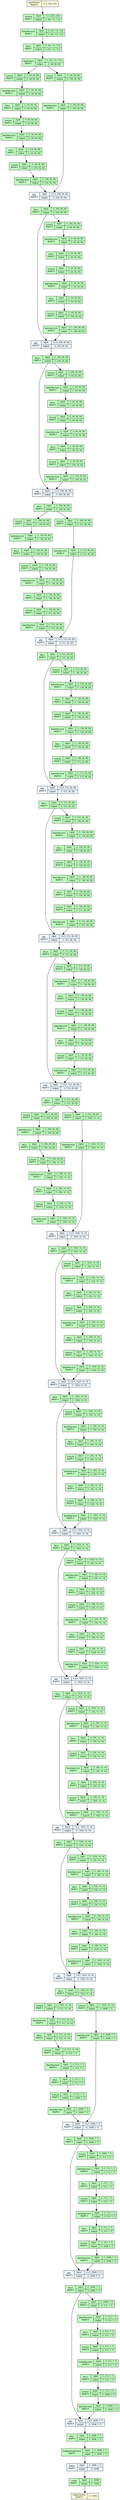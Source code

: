 strict digraph Resnet {
	graph [ordering=in size="111.0,111.0"]
	node [align=left fontname="Linux libertine" fontsize=10 height=0.2 ranksep=0.1 shape=record style=filled]
	edge [fontsize=10]
	0 [label="input-tensor&#92;ndepth:0|(1, 3, 224, 224)" fillcolor=lightyellow]
	0 [label="input-tensor&#92;ndepth:0|(1, 3, 224, 224)" fillcolor=lightyellow]
	1 [label="Conv2d&#92;ndepth:1|{input:|output:}|{(1, 3, 224, 224)|(1, 64, 112, 112)}" fillcolor=darkseagreen1]
	2 [label="BatchNorm2d&#92;ndepth:1|{input:|output:}|{(1, 64, 112, 112)|(1, 64, 112, 112)}" fillcolor=darkseagreen1]
	3 [label="ReLU&#92;ndepth:1|{input:|output:}|{(1, 64, 112, 112)|(1, 64, 112, 112)}" fillcolor=darkseagreen1]
	4 [label="MaxPool2d&#92;ndepth:1|{input:|output:}|{(1, 64, 112, 112)|(1, 64, 56, 56)}" fillcolor=darkseagreen1]
	5 [label="Conv2d&#92;ndepth:3|{input:|output:}|{(1, 64, 56, 56)|(1, 64, 56, 56)}" fillcolor=darkseagreen1]
	6 [label="BatchNorm2d&#92;ndepth:3|{input:|output:}|{(1, 64, 56, 56)|(1, 64, 56, 56)}" fillcolor=darkseagreen1]
	7 [label="ReLU&#92;ndepth:3|{input:|output:}|{(1, 64, 56, 56)|(1, 64, 56, 56)}" fillcolor=darkseagreen1]
	8 [label="Conv2d&#92;ndepth:3|{input:|output:}|{(1, 64, 56, 56)|(1, 64, 56, 56)}" fillcolor=darkseagreen1]
	9 [label="BatchNorm2d&#92;ndepth:3|{input:|output:}|{(1, 64, 56, 56)|(1, 64, 56, 56)}" fillcolor=darkseagreen1]
	10 [label="ReLU&#92;ndepth:3|{input:|output:}|{(1, 64, 56, 56)|(1, 64, 56, 56)}" fillcolor=darkseagreen1]
	11 [label="Conv2d&#92;ndepth:3|{input:|output:}|{(1, 64, 56, 56)|(1, 256, 56, 56)}" fillcolor=darkseagreen1]
	12 [label="BatchNorm2d&#92;ndepth:3|{input:|output:}|{(1, 256, 56, 56)|(1, 256, 56, 56)}" fillcolor=darkseagreen1]
	13 [label="Conv2d&#92;ndepth:4|{input:|output:}|{(1, 64, 56, 56)|(1, 256, 56, 56)}" fillcolor=darkseagreen1]
	14 [label="BatchNorm2d&#92;ndepth:4|{input:|output:}|{(1, 256, 56, 56)|(1, 256, 56, 56)}" fillcolor=darkseagreen1]
	15 [label="add_&#92;ndepth:3|{input:|output:}|{2 x (1, 256, 56, 56)|(1, 256, 56, 56)}" fillcolor=aliceblue]
	16 [label="ReLU&#92;ndepth:3|{input:|output:}|{(1, 256, 56, 56)|(1, 256, 56, 56)}" fillcolor=darkseagreen1]
	17 [label="Conv2d&#92;ndepth:3|{input:|output:}|{(1, 256, 56, 56)|(1, 64, 56, 56)}" fillcolor=darkseagreen1]
	18 [label="BatchNorm2d&#92;ndepth:3|{input:|output:}|{(1, 64, 56, 56)|(1, 64, 56, 56)}" fillcolor=darkseagreen1]
	19 [label="ReLU&#92;ndepth:3|{input:|output:}|{(1, 64, 56, 56)|(1, 64, 56, 56)}" fillcolor=darkseagreen1]
	20 [label="Conv2d&#92;ndepth:3|{input:|output:}|{(1, 64, 56, 56)|(1, 64, 56, 56)}" fillcolor=darkseagreen1]
	21 [label="BatchNorm2d&#92;ndepth:3|{input:|output:}|{(1, 64, 56, 56)|(1, 64, 56, 56)}" fillcolor=darkseagreen1]
	22 [label="ReLU&#92;ndepth:3|{input:|output:}|{(1, 64, 56, 56)|(1, 64, 56, 56)}" fillcolor=darkseagreen1]
	23 [label="Conv2d&#92;ndepth:3|{input:|output:}|{(1, 64, 56, 56)|(1, 256, 56, 56)}" fillcolor=darkseagreen1]
	24 [label="BatchNorm2d&#92;ndepth:3|{input:|output:}|{(1, 256, 56, 56)|(1, 256, 56, 56)}" fillcolor=darkseagreen1]
	25 [label="add_&#92;ndepth:3|{input:|output:}|{2 x (1, 256, 56, 56)|(1, 256, 56, 56)}" fillcolor=aliceblue]
	26 [label="ReLU&#92;ndepth:3|{input:|output:}|{(1, 256, 56, 56)|(1, 256, 56, 56)}" fillcolor=darkseagreen1]
	27 [label="Conv2d&#92;ndepth:3|{input:|output:}|{(1, 256, 56, 56)|(1, 64, 56, 56)}" fillcolor=darkseagreen1]
	28 [label="BatchNorm2d&#92;ndepth:3|{input:|output:}|{(1, 64, 56, 56)|(1, 64, 56, 56)}" fillcolor=darkseagreen1]
	29 [label="ReLU&#92;ndepth:3|{input:|output:}|{(1, 64, 56, 56)|(1, 64, 56, 56)}" fillcolor=darkseagreen1]
	30 [label="Conv2d&#92;ndepth:3|{input:|output:}|{(1, 64, 56, 56)|(1, 64, 56, 56)}" fillcolor=darkseagreen1]
	31 [label="BatchNorm2d&#92;ndepth:3|{input:|output:}|{(1, 64, 56, 56)|(1, 64, 56, 56)}" fillcolor=darkseagreen1]
	32 [label="ReLU&#92;ndepth:3|{input:|output:}|{(1, 64, 56, 56)|(1, 64, 56, 56)}" fillcolor=darkseagreen1]
	33 [label="Conv2d&#92;ndepth:3|{input:|output:}|{(1, 64, 56, 56)|(1, 256, 56, 56)}" fillcolor=darkseagreen1]
	34 [label="BatchNorm2d&#92;ndepth:3|{input:|output:}|{(1, 256, 56, 56)|(1, 256, 56, 56)}" fillcolor=darkseagreen1]
	35 [label="add_&#92;ndepth:3|{input:|output:}|{2 x (1, 256, 56, 56)|(1, 256, 56, 56)}" fillcolor=aliceblue]
	36 [label="ReLU&#92;ndepth:3|{input:|output:}|{(1, 256, 56, 56)|(1, 256, 56, 56)}" fillcolor=darkseagreen1]
	37 [label="Conv2d&#92;ndepth:3|{input:|output:}|{(1, 256, 56, 56)|(1, 128, 56, 56)}" fillcolor=darkseagreen1]
	38 [label="BatchNorm2d&#92;ndepth:3|{input:|output:}|{(1, 128, 56, 56)|(1, 128, 56, 56)}" fillcolor=darkseagreen1]
	39 [label="ReLU&#92;ndepth:3|{input:|output:}|{(1, 128, 56, 56)|(1, 128, 56, 56)}" fillcolor=darkseagreen1]
	40 [label="Conv2d&#92;ndepth:3|{input:|output:}|{(1, 128, 56, 56)|(1, 128, 28, 28)}" fillcolor=darkseagreen1]
	41 [label="BatchNorm2d&#92;ndepth:3|{input:|output:}|{(1, 128, 28, 28)|(1, 128, 28, 28)}" fillcolor=darkseagreen1]
	42 [label="ReLU&#92;ndepth:3|{input:|output:}|{(1, 128, 28, 28)|(1, 128, 28, 28)}" fillcolor=darkseagreen1]
	43 [label="Conv2d&#92;ndepth:3|{input:|output:}|{(1, 128, 28, 28)|(1, 512, 28, 28)}" fillcolor=darkseagreen1]
	44 [label="BatchNorm2d&#92;ndepth:3|{input:|output:}|{(1, 512, 28, 28)|(1, 512, 28, 28)}" fillcolor=darkseagreen1]
	45 [label="Conv2d&#92;ndepth:4|{input:|output:}|{(1, 256, 56, 56)|(1, 512, 28, 28)}" fillcolor=darkseagreen1]
	46 [label="BatchNorm2d&#92;ndepth:4|{input:|output:}|{(1, 512, 28, 28)|(1, 512, 28, 28)}" fillcolor=darkseagreen1]
	47 [label="add_&#92;ndepth:3|{input:|output:}|{2 x (1, 512, 28, 28)|(1, 512, 28, 28)}" fillcolor=aliceblue]
	48 [label="ReLU&#92;ndepth:3|{input:|output:}|{(1, 512, 28, 28)|(1, 512, 28, 28)}" fillcolor=darkseagreen1]
	49 [label="Conv2d&#92;ndepth:3|{input:|output:}|{(1, 512, 28, 28)|(1, 128, 28, 28)}" fillcolor=darkseagreen1]
	50 [label="BatchNorm2d&#92;ndepth:3|{input:|output:}|{(1, 128, 28, 28)|(1, 128, 28, 28)}" fillcolor=darkseagreen1]
	51 [label="ReLU&#92;ndepth:3|{input:|output:}|{(1, 128, 28, 28)|(1, 128, 28, 28)}" fillcolor=darkseagreen1]
	52 [label="Conv2d&#92;ndepth:3|{input:|output:}|{(1, 128, 28, 28)|(1, 128, 28, 28)}" fillcolor=darkseagreen1]
	53 [label="BatchNorm2d&#92;ndepth:3|{input:|output:}|{(1, 128, 28, 28)|(1, 128, 28, 28)}" fillcolor=darkseagreen1]
	54 [label="ReLU&#92;ndepth:3|{input:|output:}|{(1, 128, 28, 28)|(1, 128, 28, 28)}" fillcolor=darkseagreen1]
	55 [label="Conv2d&#92;ndepth:3|{input:|output:}|{(1, 128, 28, 28)|(1, 512, 28, 28)}" fillcolor=darkseagreen1]
	56 [label="BatchNorm2d&#92;ndepth:3|{input:|output:}|{(1, 512, 28, 28)|(1, 512, 28, 28)}" fillcolor=darkseagreen1]
	57 [label="add_&#92;ndepth:3|{input:|output:}|{2 x (1, 512, 28, 28)|(1, 512, 28, 28)}" fillcolor=aliceblue]
	58 [label="ReLU&#92;ndepth:3|{input:|output:}|{(1, 512, 28, 28)|(1, 512, 28, 28)}" fillcolor=darkseagreen1]
	59 [label="Conv2d&#92;ndepth:3|{input:|output:}|{(1, 512, 28, 28)|(1, 128, 28, 28)}" fillcolor=darkseagreen1]
	60 [label="BatchNorm2d&#92;ndepth:3|{input:|output:}|{(1, 128, 28, 28)|(1, 128, 28, 28)}" fillcolor=darkseagreen1]
	61 [label="ReLU&#92;ndepth:3|{input:|output:}|{(1, 128, 28, 28)|(1, 128, 28, 28)}" fillcolor=darkseagreen1]
	62 [label="Conv2d&#92;ndepth:3|{input:|output:}|{(1, 128, 28, 28)|(1, 128, 28, 28)}" fillcolor=darkseagreen1]
	63 [label="BatchNorm2d&#92;ndepth:3|{input:|output:}|{(1, 128, 28, 28)|(1, 128, 28, 28)}" fillcolor=darkseagreen1]
	64 [label="ReLU&#92;ndepth:3|{input:|output:}|{(1, 128, 28, 28)|(1, 128, 28, 28)}" fillcolor=darkseagreen1]
	65 [label="Conv2d&#92;ndepth:3|{input:|output:}|{(1, 128, 28, 28)|(1, 512, 28, 28)}" fillcolor=darkseagreen1]
	66 [label="BatchNorm2d&#92;ndepth:3|{input:|output:}|{(1, 512, 28, 28)|(1, 512, 28, 28)}" fillcolor=darkseagreen1]
	67 [label="add_&#92;ndepth:3|{input:|output:}|{2 x (1, 512, 28, 28)|(1, 512, 28, 28)}" fillcolor=aliceblue]
	68 [label="ReLU&#92;ndepth:3|{input:|output:}|{(1, 512, 28, 28)|(1, 512, 28, 28)}" fillcolor=darkseagreen1]
	69 [label="Conv2d&#92;ndepth:3|{input:|output:}|{(1, 512, 28, 28)|(1, 128, 28, 28)}" fillcolor=darkseagreen1]
	70 [label="BatchNorm2d&#92;ndepth:3|{input:|output:}|{(1, 128, 28, 28)|(1, 128, 28, 28)}" fillcolor=darkseagreen1]
	71 [label="ReLU&#92;ndepth:3|{input:|output:}|{(1, 128, 28, 28)|(1, 128, 28, 28)}" fillcolor=darkseagreen1]
	72 [label="Conv2d&#92;ndepth:3|{input:|output:}|{(1, 128, 28, 28)|(1, 128, 28, 28)}" fillcolor=darkseagreen1]
	73 [label="BatchNorm2d&#92;ndepth:3|{input:|output:}|{(1, 128, 28, 28)|(1, 128, 28, 28)}" fillcolor=darkseagreen1]
	74 [label="ReLU&#92;ndepth:3|{input:|output:}|{(1, 128, 28, 28)|(1, 128, 28, 28)}" fillcolor=darkseagreen1]
	75 [label="Conv2d&#92;ndepth:3|{input:|output:}|{(1, 128, 28, 28)|(1, 512, 28, 28)}" fillcolor=darkseagreen1]
	76 [label="BatchNorm2d&#92;ndepth:3|{input:|output:}|{(1, 512, 28, 28)|(1, 512, 28, 28)}" fillcolor=darkseagreen1]
	77 [label="add_&#92;ndepth:3|{input:|output:}|{2 x (1, 512, 28, 28)|(1, 512, 28, 28)}" fillcolor=aliceblue]
	78 [label="ReLU&#92;ndepth:3|{input:|output:}|{(1, 512, 28, 28)|(1, 512, 28, 28)}" fillcolor=darkseagreen1]
	79 [label="Conv2d&#92;ndepth:3|{input:|output:}|{(1, 512, 28, 28)|(1, 256, 28, 28)}" fillcolor=darkseagreen1]
	80 [label="BatchNorm2d&#92;ndepth:3|{input:|output:}|{(1, 256, 28, 28)|(1, 256, 28, 28)}" fillcolor=darkseagreen1]
	81 [label="ReLU&#92;ndepth:3|{input:|output:}|{(1, 256, 28, 28)|(1, 256, 28, 28)}" fillcolor=darkseagreen1]
	82 [label="Conv2d&#92;ndepth:3|{input:|output:}|{(1, 256, 28, 28)|(1, 256, 14, 14)}" fillcolor=darkseagreen1]
	83 [label="BatchNorm2d&#92;ndepth:3|{input:|output:}|{(1, 256, 14, 14)|(1, 256, 14, 14)}" fillcolor=darkseagreen1]
	84 [label="ReLU&#92;ndepth:3|{input:|output:}|{(1, 256, 14, 14)|(1, 256, 14, 14)}" fillcolor=darkseagreen1]
	85 [label="Conv2d&#92;ndepth:3|{input:|output:}|{(1, 256, 14, 14)|(1, 1024, 14, 14)}" fillcolor=darkseagreen1]
	86 [label="BatchNorm2d&#92;ndepth:3|{input:|output:}|{(1, 1024, 14, 14)|(1, 1024, 14, 14)}" fillcolor=darkseagreen1]
	87 [label="Conv2d&#92;ndepth:4|{input:|output:}|{(1, 512, 28, 28)|(1, 1024, 14, 14)}" fillcolor=darkseagreen1]
	88 [label="BatchNorm2d&#92;ndepth:4|{input:|output:}|{(1, 1024, 14, 14)|(1, 1024, 14, 14)}" fillcolor=darkseagreen1]
	89 [label="add_&#92;ndepth:3|{input:|output:}|{2 x (1, 1024, 14, 14)|(1, 1024, 14, 14)}" fillcolor=aliceblue]
	90 [label="ReLU&#92;ndepth:3|{input:|output:}|{(1, 1024, 14, 14)|(1, 1024, 14, 14)}" fillcolor=darkseagreen1]
	91 [label="Conv2d&#92;ndepth:3|{input:|output:}|{(1, 1024, 14, 14)|(1, 256, 14, 14)}" fillcolor=darkseagreen1]
	92 [label="BatchNorm2d&#92;ndepth:3|{input:|output:}|{(1, 256, 14, 14)|(1, 256, 14, 14)}" fillcolor=darkseagreen1]
	93 [label="ReLU&#92;ndepth:3|{input:|output:}|{(1, 256, 14, 14)|(1, 256, 14, 14)}" fillcolor=darkseagreen1]
	94 [label="Conv2d&#92;ndepth:3|{input:|output:}|{(1, 256, 14, 14)|(1, 256, 14, 14)}" fillcolor=darkseagreen1]
	95 [label="BatchNorm2d&#92;ndepth:3|{input:|output:}|{(1, 256, 14, 14)|(1, 256, 14, 14)}" fillcolor=darkseagreen1]
	96 [label="ReLU&#92;ndepth:3|{input:|output:}|{(1, 256, 14, 14)|(1, 256, 14, 14)}" fillcolor=darkseagreen1]
	97 [label="Conv2d&#92;ndepth:3|{input:|output:}|{(1, 256, 14, 14)|(1, 1024, 14, 14)}" fillcolor=darkseagreen1]
	98 [label="BatchNorm2d&#92;ndepth:3|{input:|output:}|{(1, 1024, 14, 14)|(1, 1024, 14, 14)}" fillcolor=darkseagreen1]
	99 [label="add_&#92;ndepth:3|{input:|output:}|{2 x (1, 1024, 14, 14)|(1, 1024, 14, 14)}" fillcolor=aliceblue]
	100 [label="ReLU&#92;ndepth:3|{input:|output:}|{(1, 1024, 14, 14)|(1, 1024, 14, 14)}" fillcolor=darkseagreen1]
	101 [label="Conv2d&#92;ndepth:3|{input:|output:}|{(1, 1024, 14, 14)|(1, 256, 14, 14)}" fillcolor=darkseagreen1]
	102 [label="BatchNorm2d&#92;ndepth:3|{input:|output:}|{(1, 256, 14, 14)|(1, 256, 14, 14)}" fillcolor=darkseagreen1]
	103 [label="ReLU&#92;ndepth:3|{input:|output:}|{(1, 256, 14, 14)|(1, 256, 14, 14)}" fillcolor=darkseagreen1]
	104 [label="Conv2d&#92;ndepth:3|{input:|output:}|{(1, 256, 14, 14)|(1, 256, 14, 14)}" fillcolor=darkseagreen1]
	105 [label="BatchNorm2d&#92;ndepth:3|{input:|output:}|{(1, 256, 14, 14)|(1, 256, 14, 14)}" fillcolor=darkseagreen1]
	106 [label="ReLU&#92;ndepth:3|{input:|output:}|{(1, 256, 14, 14)|(1, 256, 14, 14)}" fillcolor=darkseagreen1]
	107 [label="Conv2d&#92;ndepth:3|{input:|output:}|{(1, 256, 14, 14)|(1, 1024, 14, 14)}" fillcolor=darkseagreen1]
	108 [label="BatchNorm2d&#92;ndepth:3|{input:|output:}|{(1, 1024, 14, 14)|(1, 1024, 14, 14)}" fillcolor=darkseagreen1]
	109 [label="add_&#92;ndepth:3|{input:|output:}|{2 x (1, 1024, 14, 14)|(1, 1024, 14, 14)}" fillcolor=aliceblue]
	110 [label="ReLU&#92;ndepth:3|{input:|output:}|{(1, 1024, 14, 14)|(1, 1024, 14, 14)}" fillcolor=darkseagreen1]
	111 [label="Conv2d&#92;ndepth:3|{input:|output:}|{(1, 1024, 14, 14)|(1, 256, 14, 14)}" fillcolor=darkseagreen1]
	112 [label="BatchNorm2d&#92;ndepth:3|{input:|output:}|{(1, 256, 14, 14)|(1, 256, 14, 14)}" fillcolor=darkseagreen1]
	113 [label="ReLU&#92;ndepth:3|{input:|output:}|{(1, 256, 14, 14)|(1, 256, 14, 14)}" fillcolor=darkseagreen1]
	114 [label="Conv2d&#92;ndepth:3|{input:|output:}|{(1, 256, 14, 14)|(1, 256, 14, 14)}" fillcolor=darkseagreen1]
	115 [label="BatchNorm2d&#92;ndepth:3|{input:|output:}|{(1, 256, 14, 14)|(1, 256, 14, 14)}" fillcolor=darkseagreen1]
	116 [label="ReLU&#92;ndepth:3|{input:|output:}|{(1, 256, 14, 14)|(1, 256, 14, 14)}" fillcolor=darkseagreen1]
	117 [label="Conv2d&#92;ndepth:3|{input:|output:}|{(1, 256, 14, 14)|(1, 1024, 14, 14)}" fillcolor=darkseagreen1]
	118 [label="BatchNorm2d&#92;ndepth:3|{input:|output:}|{(1, 1024, 14, 14)|(1, 1024, 14, 14)}" fillcolor=darkseagreen1]
	119 [label="add_&#92;ndepth:3|{input:|output:}|{2 x (1, 1024, 14, 14)|(1, 1024, 14, 14)}" fillcolor=aliceblue]
	120 [label="ReLU&#92;ndepth:3|{input:|output:}|{(1, 1024, 14, 14)|(1, 1024, 14, 14)}" fillcolor=darkseagreen1]
	121 [label="Conv2d&#92;ndepth:3|{input:|output:}|{(1, 1024, 14, 14)|(1, 256, 14, 14)}" fillcolor=darkseagreen1]
	122 [label="BatchNorm2d&#92;ndepth:3|{input:|output:}|{(1, 256, 14, 14)|(1, 256, 14, 14)}" fillcolor=darkseagreen1]
	123 [label="ReLU&#92;ndepth:3|{input:|output:}|{(1, 256, 14, 14)|(1, 256, 14, 14)}" fillcolor=darkseagreen1]
	124 [label="Conv2d&#92;ndepth:3|{input:|output:}|{(1, 256, 14, 14)|(1, 256, 14, 14)}" fillcolor=darkseagreen1]
	125 [label="BatchNorm2d&#92;ndepth:3|{input:|output:}|{(1, 256, 14, 14)|(1, 256, 14, 14)}" fillcolor=darkseagreen1]
	126 [label="ReLU&#92;ndepth:3|{input:|output:}|{(1, 256, 14, 14)|(1, 256, 14, 14)}" fillcolor=darkseagreen1]
	127 [label="Conv2d&#92;ndepth:3|{input:|output:}|{(1, 256, 14, 14)|(1, 1024, 14, 14)}" fillcolor=darkseagreen1]
	128 [label="BatchNorm2d&#92;ndepth:3|{input:|output:}|{(1, 1024, 14, 14)|(1, 1024, 14, 14)}" fillcolor=darkseagreen1]
	129 [label="add_&#92;ndepth:3|{input:|output:}|{2 x (1, 1024, 14, 14)|(1, 1024, 14, 14)}" fillcolor=aliceblue]
	130 [label="ReLU&#92;ndepth:3|{input:|output:}|{(1, 1024, 14, 14)|(1, 1024, 14, 14)}" fillcolor=darkseagreen1]
	131 [label="Conv2d&#92;ndepth:3|{input:|output:}|{(1, 1024, 14, 14)|(1, 256, 14, 14)}" fillcolor=darkseagreen1]
	132 [label="BatchNorm2d&#92;ndepth:3|{input:|output:}|{(1, 256, 14, 14)|(1, 256, 14, 14)}" fillcolor=darkseagreen1]
	133 [label="ReLU&#92;ndepth:3|{input:|output:}|{(1, 256, 14, 14)|(1, 256, 14, 14)}" fillcolor=darkseagreen1]
	134 [label="Conv2d&#92;ndepth:3|{input:|output:}|{(1, 256, 14, 14)|(1, 256, 14, 14)}" fillcolor=darkseagreen1]
	135 [label="BatchNorm2d&#92;ndepth:3|{input:|output:}|{(1, 256, 14, 14)|(1, 256, 14, 14)}" fillcolor=darkseagreen1]
	136 [label="ReLU&#92;ndepth:3|{input:|output:}|{(1, 256, 14, 14)|(1, 256, 14, 14)}" fillcolor=darkseagreen1]
	137 [label="Conv2d&#92;ndepth:3|{input:|output:}|{(1, 256, 14, 14)|(1, 1024, 14, 14)}" fillcolor=darkseagreen1]
	138 [label="BatchNorm2d&#92;ndepth:3|{input:|output:}|{(1, 1024, 14, 14)|(1, 1024, 14, 14)}" fillcolor=darkseagreen1]
	139 [label="add_&#92;ndepth:3|{input:|output:}|{2 x (1, 1024, 14, 14)|(1, 1024, 14, 14)}" fillcolor=aliceblue]
	140 [label="ReLU&#92;ndepth:3|{input:|output:}|{(1, 1024, 14, 14)|(1, 1024, 14, 14)}" fillcolor=darkseagreen1]
	141 [label="Conv2d&#92;ndepth:3|{input:|output:}|{(1, 1024, 14, 14)|(1, 512, 14, 14)}" fillcolor=darkseagreen1]
	142 [label="BatchNorm2d&#92;ndepth:3|{input:|output:}|{(1, 512, 14, 14)|(1, 512, 14, 14)}" fillcolor=darkseagreen1]
	143 [label="ReLU&#92;ndepth:3|{input:|output:}|{(1, 512, 14, 14)|(1, 512, 14, 14)}" fillcolor=darkseagreen1]
	144 [label="Conv2d&#92;ndepth:3|{input:|output:}|{(1, 512, 14, 14)|(1, 512, 7, 7)}" fillcolor=darkseagreen1]
	145 [label="BatchNorm2d&#92;ndepth:3|{input:|output:}|{(1, 512, 7, 7)|(1, 512, 7, 7)}" fillcolor=darkseagreen1]
	146 [label="ReLU&#92;ndepth:3|{input:|output:}|{(1, 512, 7, 7)|(1, 512, 7, 7)}" fillcolor=darkseagreen1]
	147 [label="Conv2d&#92;ndepth:3|{input:|output:}|{(1, 512, 7, 7)|(1, 2048, 7, 7)}" fillcolor=darkseagreen1]
	148 [label="BatchNorm2d&#92;ndepth:3|{input:|output:}|{(1, 2048, 7, 7)|(1, 2048, 7, 7)}" fillcolor=darkseagreen1]
	149 [label="Conv2d&#92;ndepth:4|{input:|output:}|{(1, 1024, 14, 14)|(1, 2048, 7, 7)}" fillcolor=darkseagreen1]
	150 [label="BatchNorm2d&#92;ndepth:4|{input:|output:}|{(1, 2048, 7, 7)|(1, 2048, 7, 7)}" fillcolor=darkseagreen1]
	151 [label="add_&#92;ndepth:3|{input:|output:}|{2 x (1, 2048, 7, 7)|(1, 2048, 7, 7)}" fillcolor=aliceblue]
	152 [label="ReLU&#92;ndepth:3|{input:|output:}|{(1, 2048, 7, 7)|(1, 2048, 7, 7)}" fillcolor=darkseagreen1]
	153 [label="Conv2d&#92;ndepth:3|{input:|output:}|{(1, 2048, 7, 7)|(1, 512, 7, 7)}" fillcolor=darkseagreen1]
	154 [label="BatchNorm2d&#92;ndepth:3|{input:|output:}|{(1, 512, 7, 7)|(1, 512, 7, 7)}" fillcolor=darkseagreen1]
	155 [label="ReLU&#92;ndepth:3|{input:|output:}|{(1, 512, 7, 7)|(1, 512, 7, 7)}" fillcolor=darkseagreen1]
	156 [label="Conv2d&#92;ndepth:3|{input:|output:}|{(1, 512, 7, 7)|(1, 512, 7, 7)}" fillcolor=darkseagreen1]
	157 [label="BatchNorm2d&#92;ndepth:3|{input:|output:}|{(1, 512, 7, 7)|(1, 512, 7, 7)}" fillcolor=darkseagreen1]
	158 [label="ReLU&#92;ndepth:3|{input:|output:}|{(1, 512, 7, 7)|(1, 512, 7, 7)}" fillcolor=darkseagreen1]
	159 [label="Conv2d&#92;ndepth:3|{input:|output:}|{(1, 512, 7, 7)|(1, 2048, 7, 7)}" fillcolor=darkseagreen1]
	160 [label="BatchNorm2d&#92;ndepth:3|{input:|output:}|{(1, 2048, 7, 7)|(1, 2048, 7, 7)}" fillcolor=darkseagreen1]
	161 [label="add_&#92;ndepth:3|{input:|output:}|{2 x (1, 2048, 7, 7)|(1, 2048, 7, 7)}" fillcolor=aliceblue]
	162 [label="ReLU&#92;ndepth:3|{input:|output:}|{(1, 2048, 7, 7)|(1, 2048, 7, 7)}" fillcolor=darkseagreen1]
	163 [label="Conv2d&#92;ndepth:3|{input:|output:}|{(1, 2048, 7, 7)|(1, 512, 7, 7)}" fillcolor=darkseagreen1]
	164 [label="BatchNorm2d&#92;ndepth:3|{input:|output:}|{(1, 512, 7, 7)|(1, 512, 7, 7)}" fillcolor=darkseagreen1]
	165 [label="ReLU&#92;ndepth:3|{input:|output:}|{(1, 512, 7, 7)|(1, 512, 7, 7)}" fillcolor=darkseagreen1]
	166 [label="Conv2d&#92;ndepth:3|{input:|output:}|{(1, 512, 7, 7)|(1, 512, 7, 7)}" fillcolor=darkseagreen1]
	167 [label="BatchNorm2d&#92;ndepth:3|{input:|output:}|{(1, 512, 7, 7)|(1, 512, 7, 7)}" fillcolor=darkseagreen1]
	168 [label="ReLU&#92;ndepth:3|{input:|output:}|{(1, 512, 7, 7)|(1, 512, 7, 7)}" fillcolor=darkseagreen1]
	169 [label="Conv2d&#92;ndepth:3|{input:|output:}|{(1, 512, 7, 7)|(1, 2048, 7, 7)}" fillcolor=darkseagreen1]
	170 [label="BatchNorm2d&#92;ndepth:3|{input:|output:}|{(1, 2048, 7, 7)|(1, 2048, 7, 7)}" fillcolor=darkseagreen1]
	171 [label="add_&#92;ndepth:3|{input:|output:}|{2 x (1, 2048, 7, 7)|(1, 2048, 7, 7)}" fillcolor=aliceblue]
	172 [label="ReLU&#92;ndepth:3|{input:|output:}|{(1, 2048, 7, 7)|(1, 2048, 7, 7)}" fillcolor=darkseagreen1]
	173 [label="AdaptiveAvgPool2d&#92;ndepth:1|{input:|output:}|{(1, 2048, 7, 7)|(1, 2048, 1, 1)}" fillcolor=darkseagreen1]
	174 [label="flatten&#92;ndepth:1|{input:|output:}|{(1, 2048, 1, 1)|(1, 2048)}" fillcolor=aliceblue]
	175 [label="Linear&#92;ndepth:1|{input:|output:}|{(1, 2048)|(1, 1000)}" fillcolor=darkseagreen1]
	176 [label="output-tensor&#92;ndepth:0|(1, 1000)" fillcolor=lightyellow]
	0 -> 1
	1 -> 2
	2 -> 3
	3 -> 4
	4 -> 5
	5 -> 6
	6 -> 7
	7 -> 8
	8 -> 9
	9 -> 10
	10 -> 11
	11 -> 12
	12 -> 15
	4 -> 13
	13 -> 14
	14 -> 15
	15 -> 16
	16 -> 17
	16 -> 25
	17 -> 18
	18 -> 19
	19 -> 20
	20 -> 21
	21 -> 22
	22 -> 23
	23 -> 24
	24 -> 25
	25 -> 26
	26 -> 27
	26 -> 35
	27 -> 28
	28 -> 29
	29 -> 30
	30 -> 31
	31 -> 32
	32 -> 33
	33 -> 34
	34 -> 35
	35 -> 36
	36 -> 37
	37 -> 38
	38 -> 39
	39 -> 40
	40 -> 41
	41 -> 42
	42 -> 43
	43 -> 44
	44 -> 47
	36 -> 45
	45 -> 46
	46 -> 47
	47 -> 48
	48 -> 49
	48 -> 57
	49 -> 50
	50 -> 51
	51 -> 52
	52 -> 53
	53 -> 54
	54 -> 55
	55 -> 56
	56 -> 57
	57 -> 58
	58 -> 59
	58 -> 67
	59 -> 60
	60 -> 61
	61 -> 62
	62 -> 63
	63 -> 64
	64 -> 65
	65 -> 66
	66 -> 67
	67 -> 68
	68 -> 69
	68 -> 77
	69 -> 70
	70 -> 71
	71 -> 72
	72 -> 73
	73 -> 74
	74 -> 75
	75 -> 76
	76 -> 77
	77 -> 78
	78 -> 79
	79 -> 80
	80 -> 81
	81 -> 82
	82 -> 83
	83 -> 84
	84 -> 85
	85 -> 86
	86 -> 89
	78 -> 87
	87 -> 88
	88 -> 89
	89 -> 90
	90 -> 91
	90 -> 99
	91 -> 92
	92 -> 93
	93 -> 94
	94 -> 95
	95 -> 96
	96 -> 97
	97 -> 98
	98 -> 99
	99 -> 100
	100 -> 101
	100 -> 109
	101 -> 102
	102 -> 103
	103 -> 104
	104 -> 105
	105 -> 106
	106 -> 107
	107 -> 108
	108 -> 109
	109 -> 110
	110 -> 111
	110 -> 119
	111 -> 112
	112 -> 113
	113 -> 114
	114 -> 115
	115 -> 116
	116 -> 117
	117 -> 118
	118 -> 119
	119 -> 120
	120 -> 121
	120 -> 129
	121 -> 122
	122 -> 123
	123 -> 124
	124 -> 125
	125 -> 126
	126 -> 127
	127 -> 128
	128 -> 129
	129 -> 130
	130 -> 131
	130 -> 139
	131 -> 132
	132 -> 133
	133 -> 134
	134 -> 135
	135 -> 136
	136 -> 137
	137 -> 138
	138 -> 139
	139 -> 140
	140 -> 141
	141 -> 142
	142 -> 143
	143 -> 144
	144 -> 145
	145 -> 146
	146 -> 147
	147 -> 148
	148 -> 151
	140 -> 149
	149 -> 150
	150 -> 151
	151 -> 152
	152 -> 153
	152 -> 161
	153 -> 154
	154 -> 155
	155 -> 156
	156 -> 157
	157 -> 158
	158 -> 159
	159 -> 160
	160 -> 161
	161 -> 162
	162 -> 163
	162 -> 171
	163 -> 164
	164 -> 165
	165 -> 166
	166 -> 167
	167 -> 168
	168 -> 169
	169 -> 170
	170 -> 171
	171 -> 172
	172 -> 173
	173 -> 174
	174 -> 175
	175 -> 176
}
